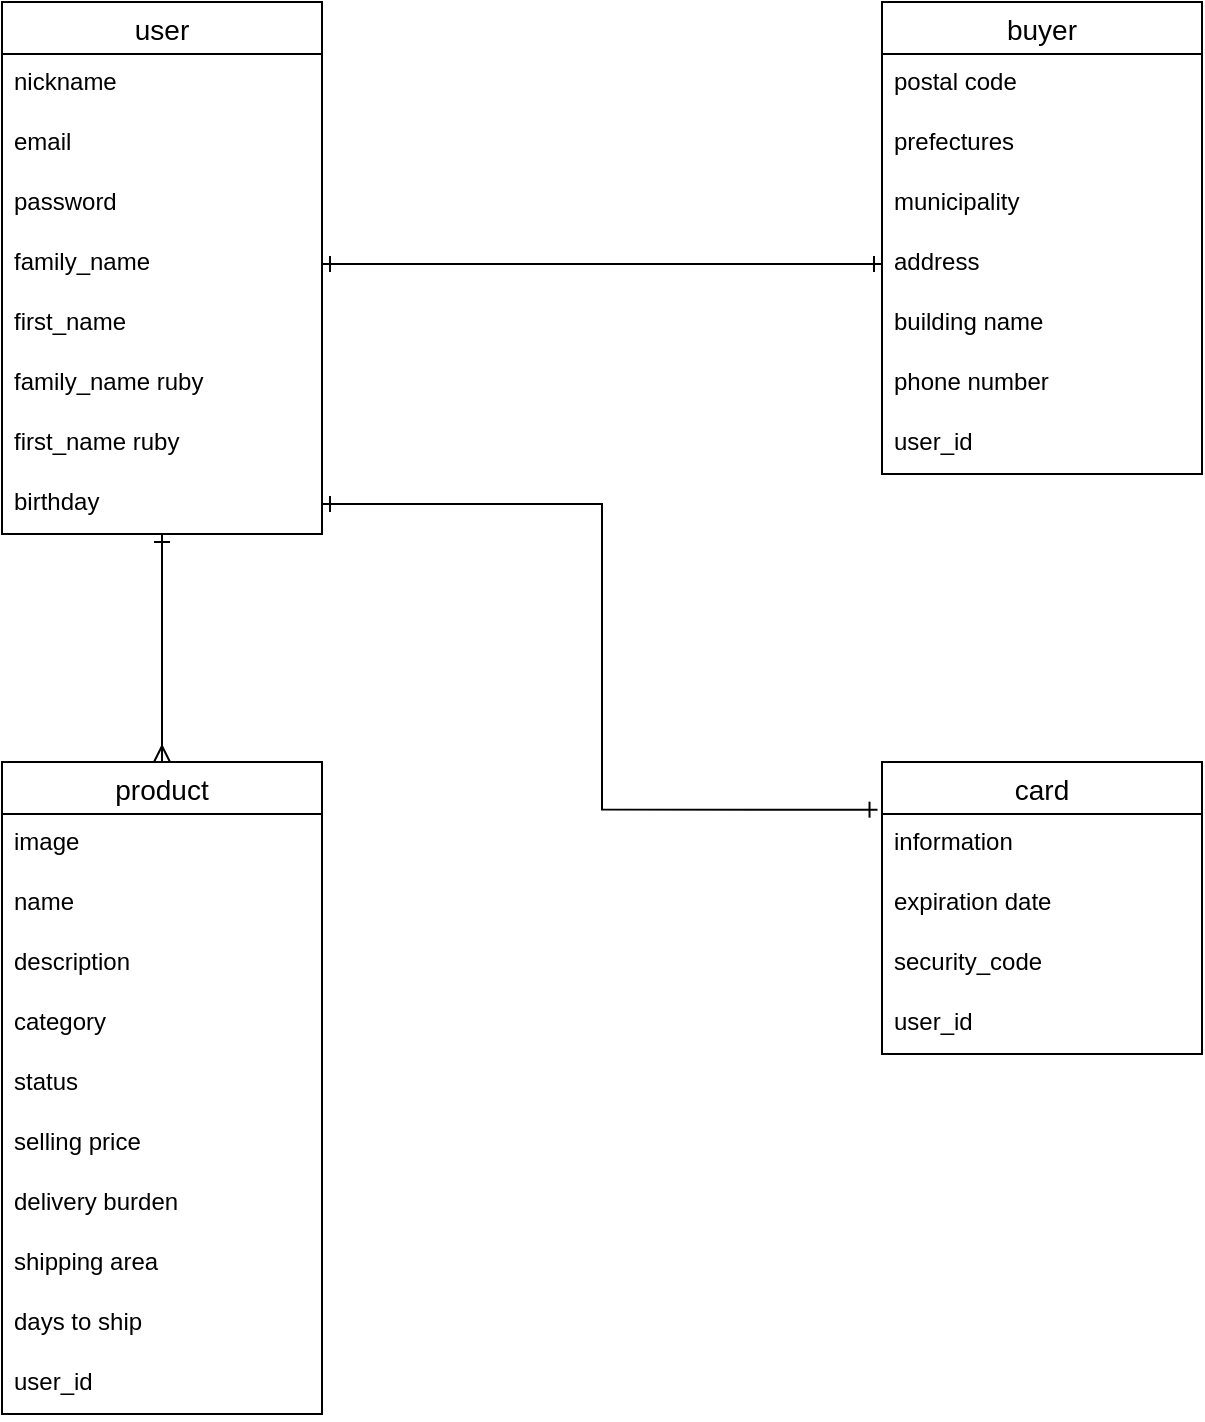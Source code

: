 <mxfile>
    <diagram id="VhRBNJ0xXPw5pjB2cjcU" name="ページ1">
        <mxGraphModel dx="888" dy="654" grid="1" gridSize="10" guides="1" tooltips="1" connect="1" arrows="1" fold="1" page="1" pageScale="1" pageWidth="827" pageHeight="1169" math="0" shadow="0">
            <root>
                <mxCell id="0"/>
                <mxCell id="1" parent="0"/>
                <mxCell id="2" value="user" style="swimlane;fontStyle=0;childLayout=stackLayout;horizontal=1;startSize=26;horizontalStack=0;resizeParent=1;resizeParentMax=0;resizeLast=0;collapsible=1;marginBottom=0;align=center;fontSize=14;rounded=0;sketch=0;" parent="1" vertex="1">
                    <mxGeometry x="40" y="40" width="160" height="266" as="geometry">
                        <mxRectangle x="40" y="40" width="70" height="26" as="alternateBounds"/>
                    </mxGeometry>
                </mxCell>
                <mxCell id="3" value="nickname" style="text;strokeColor=none;fillColor=none;spacingLeft=4;spacingRight=4;overflow=hidden;rotatable=0;points=[[0,0.5],[1,0.5]];portConstraint=eastwest;fontSize=12;" parent="2" vertex="1">
                    <mxGeometry y="26" width="160" height="30" as="geometry"/>
                </mxCell>
                <mxCell id="4" value="email" style="text;strokeColor=none;fillColor=none;spacingLeft=4;spacingRight=4;overflow=hidden;rotatable=0;points=[[0,0.5],[1,0.5]];portConstraint=eastwest;fontSize=12;" parent="2" vertex="1">
                    <mxGeometry y="56" width="160" height="30" as="geometry"/>
                </mxCell>
                <mxCell id="5" value="password" style="text;strokeColor=none;fillColor=none;spacingLeft=4;spacingRight=4;overflow=hidden;rotatable=0;points=[[0,0.5],[1,0.5]];portConstraint=eastwest;fontSize=12;" parent="2" vertex="1">
                    <mxGeometry y="86" width="160" height="30" as="geometry"/>
                </mxCell>
                <mxCell id="zVr6jGwIYJEUmn24Q6eF-31" value="family_name" style="text;strokeColor=none;fillColor=none;spacingLeft=4;spacingRight=4;overflow=hidden;rotatable=0;points=[[0,0.5],[1,0.5]];portConstraint=eastwest;fontSize=12;" parent="2" vertex="1">
                    <mxGeometry y="116" width="160" height="30" as="geometry"/>
                </mxCell>
                <mxCell id="zVr6jGwIYJEUmn24Q6eF-33" value="first_name" style="text;strokeColor=none;fillColor=none;spacingLeft=4;spacingRight=4;overflow=hidden;rotatable=0;points=[[0,0.5],[1,0.5]];portConstraint=eastwest;fontSize=12;" parent="2" vertex="1">
                    <mxGeometry y="146" width="160" height="30" as="geometry"/>
                </mxCell>
                <mxCell id="zVr6jGwIYJEUmn24Q6eF-34" value="family_name ruby" style="text;strokeColor=none;fillColor=none;spacingLeft=4;spacingRight=4;overflow=hidden;rotatable=0;points=[[0,0.5],[1,0.5]];portConstraint=eastwest;fontSize=12;" parent="2" vertex="1">
                    <mxGeometry y="176" width="160" height="30" as="geometry"/>
                </mxCell>
                <mxCell id="zVr6jGwIYJEUmn24Q6eF-35" value="first_name ruby" style="text;strokeColor=none;fillColor=none;spacingLeft=4;spacingRight=4;overflow=hidden;rotatable=0;points=[[0,0.5],[1,0.5]];portConstraint=eastwest;fontSize=12;" parent="2" vertex="1">
                    <mxGeometry y="206" width="160" height="30" as="geometry"/>
                </mxCell>
                <mxCell id="zVr6jGwIYJEUmn24Q6eF-36" value="birthday" style="text;strokeColor=none;fillColor=none;spacingLeft=4;spacingRight=4;overflow=hidden;rotatable=0;points=[[0,0.5],[1,0.5]];portConstraint=eastwest;fontSize=12;" parent="2" vertex="1">
                    <mxGeometry y="236" width="160" height="30" as="geometry"/>
                </mxCell>
                <mxCell id="zVr6jGwIYJEUmn24Q6eF-9" value="card" style="swimlane;fontStyle=0;childLayout=stackLayout;horizontal=1;startSize=26;horizontalStack=0;resizeParent=1;resizeParentMax=0;resizeLast=0;collapsible=1;marginBottom=0;align=center;fontSize=14;rounded=0;sketch=0;" parent="1" vertex="1">
                    <mxGeometry x="480" y="420" width="160" height="146" as="geometry">
                        <mxRectangle x="40" y="40" width="70" height="26" as="alternateBounds"/>
                    </mxGeometry>
                </mxCell>
                <mxCell id="zVr6jGwIYJEUmn24Q6eF-10" value="information" style="text;strokeColor=none;fillColor=none;spacingLeft=4;spacingRight=4;overflow=hidden;rotatable=0;points=[[0,0.5],[1,0.5]];portConstraint=eastwest;fontSize=12;" parent="zVr6jGwIYJEUmn24Q6eF-9" vertex="1">
                    <mxGeometry y="26" width="160" height="30" as="geometry"/>
                </mxCell>
                <mxCell id="zVr6jGwIYJEUmn24Q6eF-12" value="expiration date" style="text;strokeColor=none;fillColor=none;spacingLeft=4;spacingRight=4;overflow=hidden;rotatable=0;points=[[0,0.5],[1,0.5]];portConstraint=eastwest;fontSize=12;" parent="zVr6jGwIYJEUmn24Q6eF-9" vertex="1">
                    <mxGeometry y="56" width="160" height="30" as="geometry"/>
                </mxCell>
                <mxCell id="zVr6jGwIYJEUmn24Q6eF-13" value="security_code" style="text;strokeColor=none;fillColor=none;spacingLeft=4;spacingRight=4;overflow=hidden;rotatable=0;points=[[0,0.5],[1,0.5]];portConstraint=eastwest;fontSize=12;" parent="zVr6jGwIYJEUmn24Q6eF-9" vertex="1">
                    <mxGeometry y="86" width="160" height="30" as="geometry"/>
                </mxCell>
                <mxCell id="21" value="user_id" style="text;strokeColor=none;fillColor=none;spacingLeft=4;spacingRight=4;overflow=hidden;rotatable=0;points=[[0,0.5],[1,0.5]];portConstraint=eastwest;fontSize=12;" vertex="1" parent="zVr6jGwIYJEUmn24Q6eF-9">
                    <mxGeometry y="116" width="160" height="30" as="geometry"/>
                </mxCell>
                <mxCell id="zVr6jGwIYJEUmn24Q6eF-37" value="buyer" style="swimlane;fontStyle=0;childLayout=stackLayout;horizontal=1;startSize=26;horizontalStack=0;resizeParent=1;resizeParentMax=0;resizeLast=0;collapsible=1;marginBottom=0;align=center;fontSize=14;rounded=0;sketch=0;" parent="1" vertex="1">
                    <mxGeometry x="480" y="40" width="160" height="236" as="geometry">
                        <mxRectangle x="40" y="40" width="70" height="26" as="alternateBounds"/>
                    </mxGeometry>
                </mxCell>
                <mxCell id="zVr6jGwIYJEUmn24Q6eF-38" value="postal code" style="text;strokeColor=none;fillColor=none;spacingLeft=4;spacingRight=4;overflow=hidden;rotatable=0;points=[[0,0.5],[1,0.5]];portConstraint=eastwest;fontSize=12;" parent="zVr6jGwIYJEUmn24Q6eF-37" vertex="1">
                    <mxGeometry y="26" width="160" height="30" as="geometry"/>
                </mxCell>
                <mxCell id="zVr6jGwIYJEUmn24Q6eF-39" value="prefectures" style="text;strokeColor=none;fillColor=none;spacingLeft=4;spacingRight=4;overflow=hidden;rotatable=0;points=[[0,0.5],[1,0.5]];portConstraint=eastwest;fontSize=12;" parent="zVr6jGwIYJEUmn24Q6eF-37" vertex="1">
                    <mxGeometry y="56" width="160" height="30" as="geometry"/>
                </mxCell>
                <mxCell id="zVr6jGwIYJEUmn24Q6eF-40" value="municipality" style="text;strokeColor=none;fillColor=none;spacingLeft=4;spacingRight=4;overflow=hidden;rotatable=0;points=[[0,0.5],[1,0.5]];portConstraint=eastwest;fontSize=12;" parent="zVr6jGwIYJEUmn24Q6eF-37" vertex="1">
                    <mxGeometry y="86" width="160" height="30" as="geometry"/>
                </mxCell>
                <mxCell id="zVr6jGwIYJEUmn24Q6eF-42" value="address" style="text;strokeColor=none;fillColor=none;spacingLeft=4;spacingRight=4;overflow=hidden;rotatable=0;points=[[0,0.5],[1,0.5]];portConstraint=eastwest;fontSize=12;" parent="zVr6jGwIYJEUmn24Q6eF-37" vertex="1">
                    <mxGeometry y="116" width="160" height="30" as="geometry"/>
                </mxCell>
                <mxCell id="zVr6jGwIYJEUmn24Q6eF-43" value="building name" style="text;strokeColor=none;fillColor=none;spacingLeft=4;spacingRight=4;overflow=hidden;rotatable=0;points=[[0,0.5],[1,0.5]];portConstraint=eastwest;fontSize=12;" parent="zVr6jGwIYJEUmn24Q6eF-37" vertex="1">
                    <mxGeometry y="146" width="160" height="30" as="geometry"/>
                </mxCell>
                <mxCell id="zVr6jGwIYJEUmn24Q6eF-44" value="phone number" style="text;strokeColor=none;fillColor=none;spacingLeft=4;spacingRight=4;overflow=hidden;rotatable=0;points=[[0,0.5],[1,0.5]];portConstraint=eastwest;fontSize=12;" parent="zVr6jGwIYJEUmn24Q6eF-37" vertex="1">
                    <mxGeometry y="176" width="160" height="30" as="geometry"/>
                </mxCell>
                <mxCell id="19" value="user_id" style="text;strokeColor=none;fillColor=none;spacingLeft=4;spacingRight=4;overflow=hidden;rotatable=0;points=[[0,0.5],[1,0.5]];portConstraint=eastwest;fontSize=12;" vertex="1" parent="zVr6jGwIYJEUmn24Q6eF-37">
                    <mxGeometry y="206" width="160" height="30" as="geometry"/>
                </mxCell>
                <mxCell id="zVr6jGwIYJEUmn24Q6eF-45" value="product" style="swimlane;fontStyle=0;childLayout=stackLayout;horizontal=1;startSize=26;horizontalStack=0;resizeParent=1;resizeParentMax=0;resizeLast=0;collapsible=1;marginBottom=0;align=center;fontSize=14;rounded=0;sketch=0;" parent="1" vertex="1">
                    <mxGeometry x="40" y="420" width="160" height="326" as="geometry">
                        <mxRectangle x="40" y="40" width="70" height="26" as="alternateBounds"/>
                    </mxGeometry>
                </mxCell>
                <mxCell id="zVr6jGwIYJEUmn24Q6eF-46" value="image" style="text;strokeColor=none;fillColor=none;spacingLeft=4;spacingRight=4;overflow=hidden;rotatable=0;points=[[0,0.5],[1,0.5]];portConstraint=eastwest;fontSize=12;" parent="zVr6jGwIYJEUmn24Q6eF-45" vertex="1">
                    <mxGeometry y="26" width="160" height="30" as="geometry"/>
                </mxCell>
                <mxCell id="zVr6jGwIYJEUmn24Q6eF-47" value="name" style="text;strokeColor=none;fillColor=none;spacingLeft=4;spacingRight=4;overflow=hidden;rotatable=0;points=[[0,0.5],[1,0.5]];portConstraint=eastwest;fontSize=12;" parent="zVr6jGwIYJEUmn24Q6eF-45" vertex="1">
                    <mxGeometry y="56" width="160" height="30" as="geometry"/>
                </mxCell>
                <mxCell id="zVr6jGwIYJEUmn24Q6eF-48" value="description" style="text;strokeColor=none;fillColor=none;spacingLeft=4;spacingRight=4;overflow=hidden;rotatable=0;points=[[0,0.5],[1,0.5]];portConstraint=eastwest;fontSize=12;" parent="zVr6jGwIYJEUmn24Q6eF-45" vertex="1">
                    <mxGeometry y="86" width="160" height="30" as="geometry"/>
                </mxCell>
                <mxCell id="zVr6jGwIYJEUmn24Q6eF-49" value="category" style="text;strokeColor=none;fillColor=none;spacingLeft=4;spacingRight=4;overflow=hidden;rotatable=0;points=[[0,0.5],[1,0.5]];portConstraint=eastwest;fontSize=12;" parent="zVr6jGwIYJEUmn24Q6eF-45" vertex="1">
                    <mxGeometry y="116" width="160" height="30" as="geometry"/>
                </mxCell>
                <mxCell id="zVr6jGwIYJEUmn24Q6eF-50" value="status" style="text;strokeColor=none;fillColor=none;spacingLeft=4;spacingRight=4;overflow=hidden;rotatable=0;points=[[0,0.5],[1,0.5]];portConstraint=eastwest;fontSize=12;" parent="zVr6jGwIYJEUmn24Q6eF-45" vertex="1">
                    <mxGeometry y="146" width="160" height="30" as="geometry"/>
                </mxCell>
                <mxCell id="zVr6jGwIYJEUmn24Q6eF-54" value="selling price" style="text;strokeColor=none;fillColor=none;spacingLeft=4;spacingRight=4;overflow=hidden;rotatable=0;points=[[0,0.5],[1,0.5]];portConstraint=eastwest;fontSize=12;" parent="zVr6jGwIYJEUmn24Q6eF-45" vertex="1">
                    <mxGeometry y="176" width="160" height="30" as="geometry"/>
                </mxCell>
                <mxCell id="28" value="delivery burden" style="text;strokeColor=none;fillColor=none;spacingLeft=4;spacingRight=4;overflow=hidden;rotatable=0;points=[[0,0.5],[1,0.5]];portConstraint=eastwest;fontSize=12;" vertex="1" parent="zVr6jGwIYJEUmn24Q6eF-45">
                    <mxGeometry y="206" width="160" height="30" as="geometry"/>
                </mxCell>
                <mxCell id="zVr6jGwIYJEUmn24Q6eF-52" value="shipping area" style="text;strokeColor=none;fillColor=none;spacingLeft=4;spacingRight=4;overflow=hidden;rotatable=0;points=[[0,0.5],[1,0.5]];portConstraint=eastwest;fontSize=12;" parent="zVr6jGwIYJEUmn24Q6eF-45" vertex="1">
                    <mxGeometry y="236" width="160" height="30" as="geometry"/>
                </mxCell>
                <mxCell id="zVr6jGwIYJEUmn24Q6eF-53" value="days to ship" style="text;strokeColor=none;fillColor=none;spacingLeft=4;spacingRight=4;overflow=hidden;rotatable=0;points=[[0,0.5],[1,0.5]];portConstraint=eastwest;fontSize=12;" parent="zVr6jGwIYJEUmn24Q6eF-45" vertex="1">
                    <mxGeometry y="266" width="160" height="30" as="geometry"/>
                </mxCell>
                <mxCell id="20" value="user_id" style="text;strokeColor=none;fillColor=none;spacingLeft=4;spacingRight=4;overflow=hidden;rotatable=0;points=[[0,0.5],[1,0.5]];portConstraint=eastwest;fontSize=12;" vertex="1" parent="zVr6jGwIYJEUmn24Q6eF-45">
                    <mxGeometry y="296" width="160" height="30" as="geometry"/>
                </mxCell>
                <mxCell id="14" value="" style="endArrow=ERmany;html=1;rounded=0;startArrow=ERone;startFill=0;entryX=0.5;entryY=0;entryDx=0;entryDy=0;endFill=0;" edge="1" parent="1" source="zVr6jGwIYJEUmn24Q6eF-36" target="zVr6jGwIYJEUmn24Q6eF-45">
                    <mxGeometry relative="1" as="geometry">
                        <mxPoint x="280" y="360" as="sourcePoint"/>
                        <mxPoint x="120" y="308" as="targetPoint"/>
                        <Array as="points">
                            <mxPoint x="120" y="370"/>
                        </Array>
                    </mxGeometry>
                </mxCell>
                <mxCell id="15" style="edgeStyle=orthogonalEdgeStyle;rounded=0;orthogonalLoop=1;jettySize=auto;html=1;exitX=1;exitY=0.5;exitDx=0;exitDy=0;entryX=0;entryY=0.5;entryDx=0;entryDy=0;startArrow=ERone;startFill=0;endArrow=ERone;endFill=0;" edge="1" parent="1" source="zVr6jGwIYJEUmn24Q6eF-31" target="zVr6jGwIYJEUmn24Q6eF-42">
                    <mxGeometry relative="1" as="geometry"/>
                </mxCell>
                <mxCell id="23" style="edgeStyle=orthogonalEdgeStyle;rounded=0;orthogonalLoop=1;jettySize=auto;html=1;exitX=1;exitY=0.5;exitDx=0;exitDy=0;entryX=-0.014;entryY=-0.072;entryDx=0;entryDy=0;entryPerimeter=0;startArrow=ERone;startFill=0;endArrow=ERone;endFill=0;" edge="1" parent="1" source="zVr6jGwIYJEUmn24Q6eF-36" target="zVr6jGwIYJEUmn24Q6eF-10">
                    <mxGeometry relative="1" as="geometry"/>
                </mxCell>
            </root>
        </mxGraphModel>
    </diagram>
</mxfile>